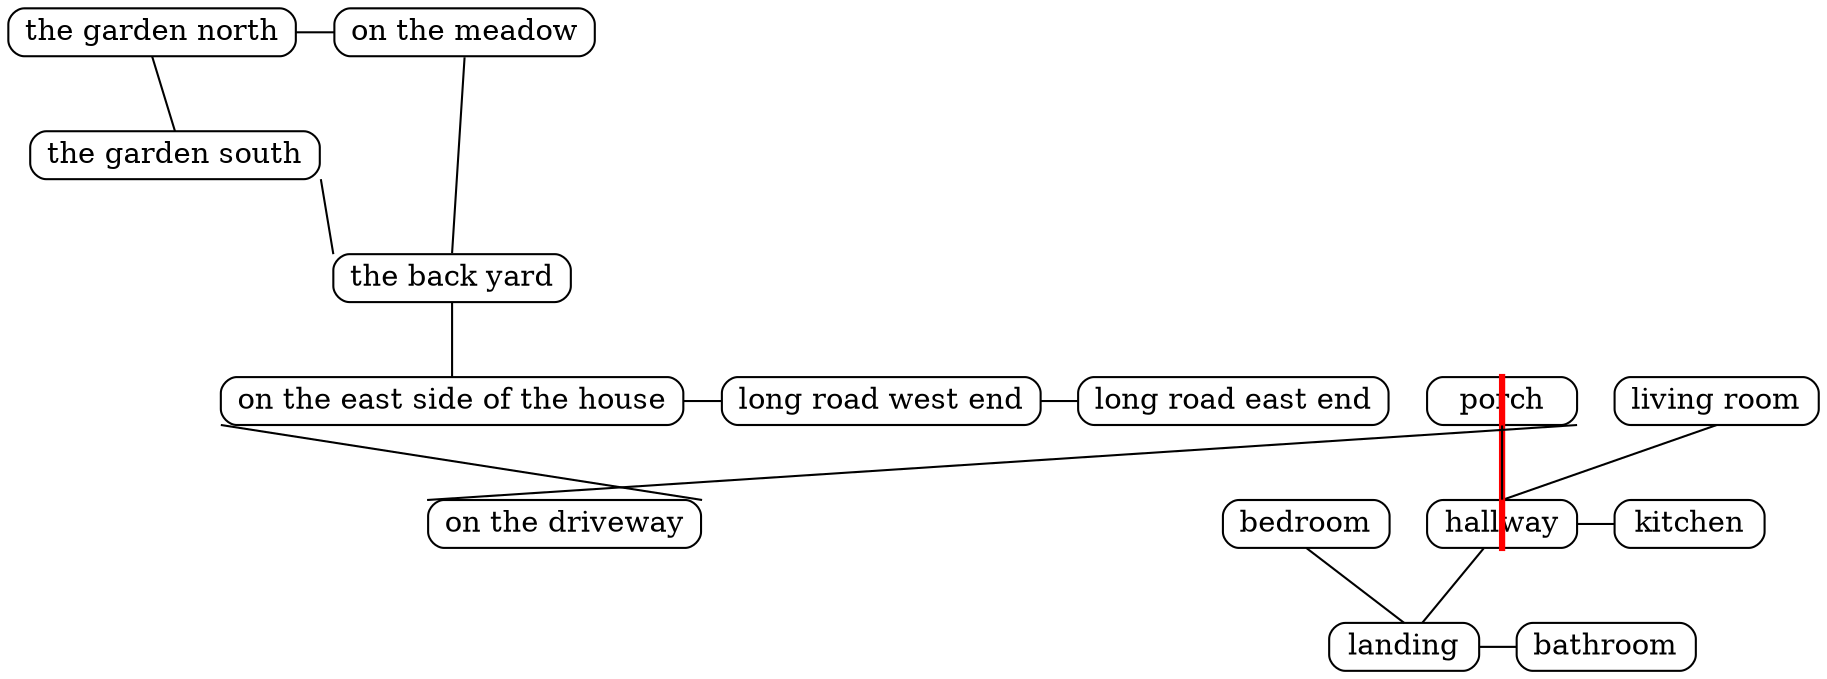 digraph Map {
  node [shape=box,width=1.0,height=.1];
  node [style="rounded"];
  edge [dir=none];
  splines=line;
  concentrate=true
  subgraph map {
      {  "on the meadow":s -> "the back yard":n [dir=back arrowtail=none] }
  { rank=same; "the garden north":e -> "on the meadow":w [dir=back arrowtail=none] }
  {  "the garden north":s -> "the garden south":n [dir=back arrowtail=none] }
  {  "the garden south":se -> "the back yard":nw [dir=back arrowtail=none] }
  {  "living room":s -> "hallway":n [dir=back arrowtail=none] }
  {  "bedroom":s -> "landing":n [dir=back arrowtail=none] }
  { rank=same; "landing":e -> "bathroom":w [dir=back arrowtail=none] }
  {  "landing":c -> "hallway":_ [dir=back arrowtail=none] }
  {  "the back yard":s -> "on the east side of the house":n [dir=back arrowtail=none] }
  { rank=same; "hallway":e -> "kitchen":w [dir=back arrowtail=none] }
  {  "hallway":s -> "porch":n [dir=back arrowtail=none color=red penwidth=3.0] }
  {  "hallway":_ -> "landing":c [dir=back arrowtail=none] }
  {  "hallway":_ -> "porch":c [dir=back arrowtail=none] }
  {  "porch":se -> "on the driveway":nw [dir=back arrowtail=none] }
  {  "porch":c -> "hallway":_ [dir=back arrowtail=none] }
  { rank=same; "long road west end":e -> "long road east end":w [dir=back arrowtail=none] }
  { rank=same; "on the east side of the house":e -> "long road west end":w [dir=back arrowtail=none] }
  {  "on the east side of the house":sw -> "on the driveway":ne [dir=back arrowtail=none] }
  }
}